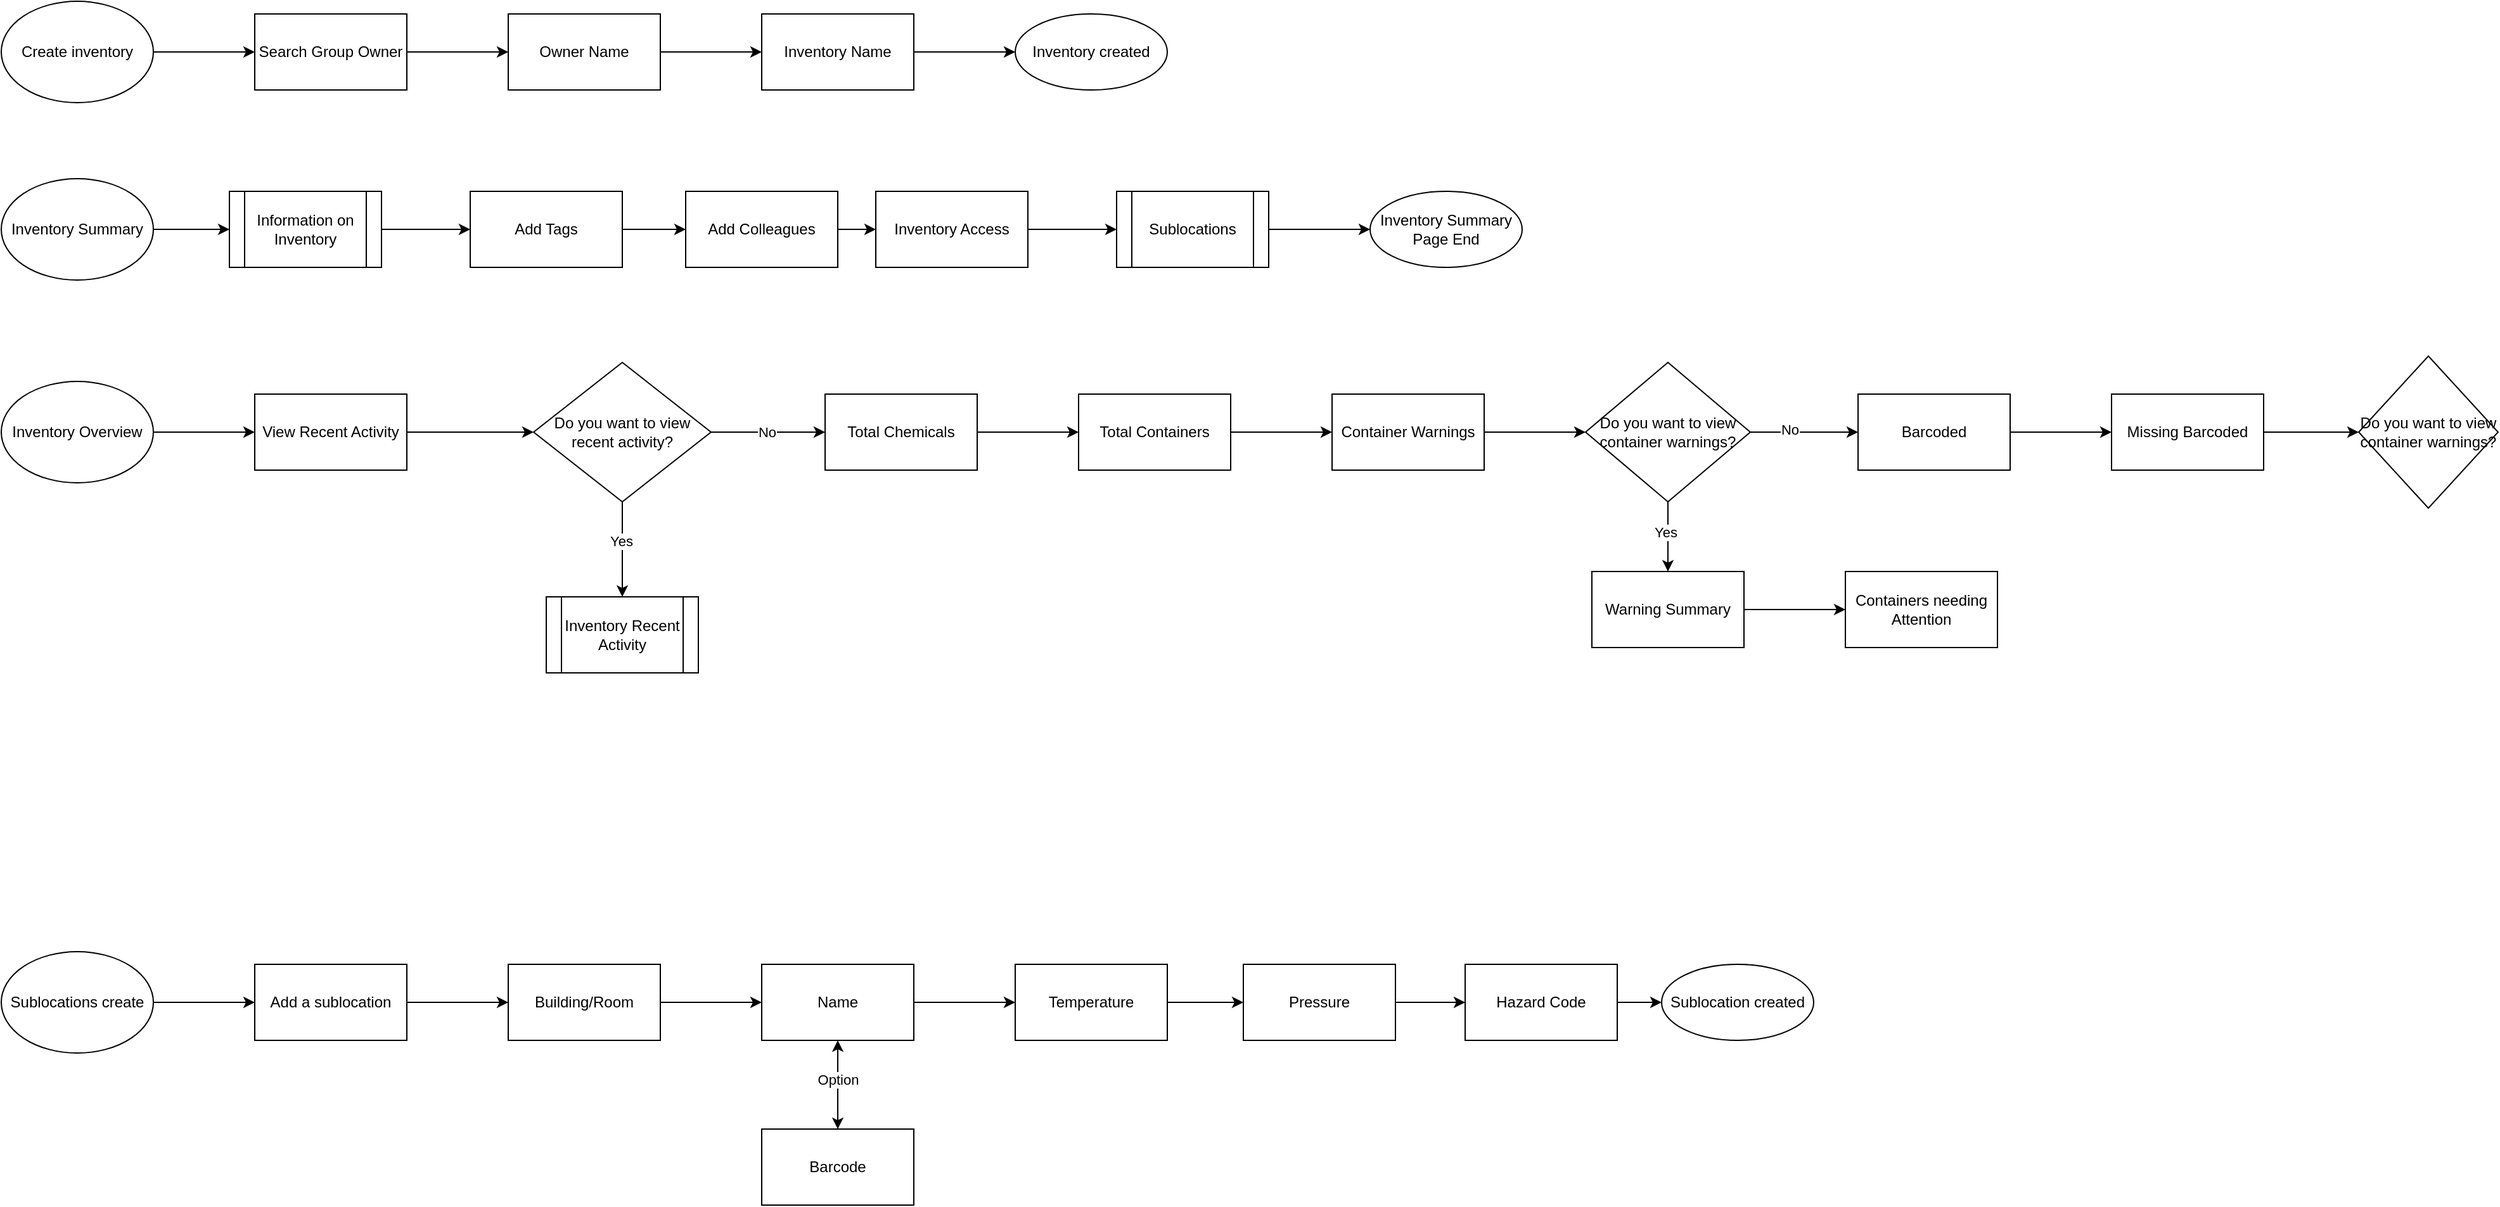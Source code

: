 <mxfile version="16.1.0" type="github">
  <diagram id="J8h-p7_rt16rRzqVJKDh" name="Page-1">
    <mxGraphModel dx="1017" dy="561" grid="1" gridSize="10" guides="1" tooltips="1" connect="1" arrows="1" fold="1" page="1" pageScale="1" pageWidth="850" pageHeight="1100" math="0" shadow="0">
      <root>
        <mxCell id="0" />
        <mxCell id="1" parent="0" />
        <mxCell id="U2cnuOnHCQHUp6ca9xCw-3" value="" style="edgeStyle=orthogonalEdgeStyle;rounded=0;orthogonalLoop=1;jettySize=auto;html=1;" edge="1" parent="1" source="U2cnuOnHCQHUp6ca9xCw-1" target="U2cnuOnHCQHUp6ca9xCw-2">
          <mxGeometry relative="1" as="geometry" />
        </mxCell>
        <mxCell id="U2cnuOnHCQHUp6ca9xCw-1" value="Create inventory" style="ellipse;whiteSpace=wrap;html=1;" vertex="1" parent="1">
          <mxGeometry x="70" y="70" width="120" height="80" as="geometry" />
        </mxCell>
        <mxCell id="U2cnuOnHCQHUp6ca9xCw-5" value="" style="edgeStyle=orthogonalEdgeStyle;rounded=0;orthogonalLoop=1;jettySize=auto;html=1;" edge="1" parent="1" source="U2cnuOnHCQHUp6ca9xCw-2" target="U2cnuOnHCQHUp6ca9xCw-4">
          <mxGeometry relative="1" as="geometry" />
        </mxCell>
        <mxCell id="U2cnuOnHCQHUp6ca9xCw-2" value="Search Group Owner" style="whiteSpace=wrap;html=1;" vertex="1" parent="1">
          <mxGeometry x="270" y="80" width="120" height="60" as="geometry" />
        </mxCell>
        <mxCell id="U2cnuOnHCQHUp6ca9xCw-8" value="" style="edgeStyle=orthogonalEdgeStyle;rounded=0;orthogonalLoop=1;jettySize=auto;html=1;" edge="1" parent="1" source="U2cnuOnHCQHUp6ca9xCw-4" target="U2cnuOnHCQHUp6ca9xCw-7">
          <mxGeometry relative="1" as="geometry" />
        </mxCell>
        <mxCell id="U2cnuOnHCQHUp6ca9xCw-4" value="Owner Name" style="whiteSpace=wrap;html=1;" vertex="1" parent="1">
          <mxGeometry x="470" y="80" width="120" height="60" as="geometry" />
        </mxCell>
        <mxCell id="U2cnuOnHCQHUp6ca9xCw-10" value="" style="edgeStyle=orthogonalEdgeStyle;rounded=0;orthogonalLoop=1;jettySize=auto;html=1;" edge="1" parent="1" source="U2cnuOnHCQHUp6ca9xCw-7" target="U2cnuOnHCQHUp6ca9xCw-9">
          <mxGeometry relative="1" as="geometry" />
        </mxCell>
        <mxCell id="U2cnuOnHCQHUp6ca9xCw-7" value="Inventory Name" style="whiteSpace=wrap;html=1;" vertex="1" parent="1">
          <mxGeometry x="670" y="80" width="120" height="60" as="geometry" />
        </mxCell>
        <mxCell id="U2cnuOnHCQHUp6ca9xCw-9" value="Inventory created" style="ellipse;whiteSpace=wrap;html=1;" vertex="1" parent="1">
          <mxGeometry x="870" y="80" width="120" height="60" as="geometry" />
        </mxCell>
        <mxCell id="U2cnuOnHCQHUp6ca9xCw-21" value="" style="edgeStyle=orthogonalEdgeStyle;rounded=0;orthogonalLoop=1;jettySize=auto;html=1;" edge="1" parent="1" source="U2cnuOnHCQHUp6ca9xCw-11" target="U2cnuOnHCQHUp6ca9xCw-20">
          <mxGeometry relative="1" as="geometry" />
        </mxCell>
        <mxCell id="U2cnuOnHCQHUp6ca9xCw-11" value="Inventory Summary" style="ellipse;whiteSpace=wrap;html=1;" vertex="1" parent="1">
          <mxGeometry x="70" y="210" width="120" height="80" as="geometry" />
        </mxCell>
        <mxCell id="U2cnuOnHCQHUp6ca9xCw-30" value="" style="edgeStyle=orthogonalEdgeStyle;rounded=0;orthogonalLoop=1;jettySize=auto;html=1;" edge="1" parent="1" source="U2cnuOnHCQHUp6ca9xCw-14" target="U2cnuOnHCQHUp6ca9xCw-29">
          <mxGeometry relative="1" as="geometry" />
        </mxCell>
        <mxCell id="U2cnuOnHCQHUp6ca9xCw-14" value="Sublocations" style="shape=process;whiteSpace=wrap;html=1;backgroundOutline=1;" vertex="1" parent="1">
          <mxGeometry x="950" y="220" width="120" height="60" as="geometry" />
        </mxCell>
        <mxCell id="U2cnuOnHCQHUp6ca9xCw-24" value="" style="edgeStyle=orthogonalEdgeStyle;rounded=0;orthogonalLoop=1;jettySize=auto;html=1;" edge="1" parent="1" source="U2cnuOnHCQHUp6ca9xCw-17" target="U2cnuOnHCQHUp6ca9xCw-23">
          <mxGeometry relative="1" as="geometry" />
        </mxCell>
        <mxCell id="U2cnuOnHCQHUp6ca9xCw-17" value="Add Tags" style="whiteSpace=wrap;html=1;" vertex="1" parent="1">
          <mxGeometry x="440" y="220" width="120" height="60" as="geometry" />
        </mxCell>
        <mxCell id="U2cnuOnHCQHUp6ca9xCw-22" value="" style="edgeStyle=orthogonalEdgeStyle;rounded=0;orthogonalLoop=1;jettySize=auto;html=1;" edge="1" parent="1" source="U2cnuOnHCQHUp6ca9xCw-20" target="U2cnuOnHCQHUp6ca9xCw-17">
          <mxGeometry relative="1" as="geometry" />
        </mxCell>
        <mxCell id="U2cnuOnHCQHUp6ca9xCw-20" value="&lt;span&gt;Information on Inventory&lt;/span&gt;" style="shape=process;whiteSpace=wrap;html=1;backgroundOutline=1;" vertex="1" parent="1">
          <mxGeometry x="250" y="220" width="120" height="60" as="geometry" />
        </mxCell>
        <mxCell id="U2cnuOnHCQHUp6ca9xCw-27" value="" style="edgeStyle=orthogonalEdgeStyle;rounded=0;orthogonalLoop=1;jettySize=auto;html=1;" edge="1" parent="1" source="U2cnuOnHCQHUp6ca9xCw-23" target="U2cnuOnHCQHUp6ca9xCw-26">
          <mxGeometry relative="1" as="geometry" />
        </mxCell>
        <mxCell id="U2cnuOnHCQHUp6ca9xCw-23" value="Add Colleagues" style="whiteSpace=wrap;html=1;" vertex="1" parent="1">
          <mxGeometry x="610" y="220" width="120" height="60" as="geometry" />
        </mxCell>
        <mxCell id="U2cnuOnHCQHUp6ca9xCw-28" value="" style="edgeStyle=orthogonalEdgeStyle;rounded=0;orthogonalLoop=1;jettySize=auto;html=1;" edge="1" parent="1" source="U2cnuOnHCQHUp6ca9xCw-26" target="U2cnuOnHCQHUp6ca9xCw-14">
          <mxGeometry relative="1" as="geometry" />
        </mxCell>
        <mxCell id="U2cnuOnHCQHUp6ca9xCw-26" value="Inventory Access" style="whiteSpace=wrap;html=1;" vertex="1" parent="1">
          <mxGeometry x="760" y="220" width="120" height="60" as="geometry" />
        </mxCell>
        <mxCell id="U2cnuOnHCQHUp6ca9xCw-29" value="Inventory Summary Page End" style="ellipse;whiteSpace=wrap;html=1;" vertex="1" parent="1">
          <mxGeometry x="1150" y="220" width="120" height="60" as="geometry" />
        </mxCell>
        <mxCell id="U2cnuOnHCQHUp6ca9xCw-33" value="" style="edgeStyle=orthogonalEdgeStyle;rounded=0;orthogonalLoop=1;jettySize=auto;html=1;" edge="1" parent="1" source="U2cnuOnHCQHUp6ca9xCw-31" target="U2cnuOnHCQHUp6ca9xCw-32">
          <mxGeometry relative="1" as="geometry" />
        </mxCell>
        <mxCell id="U2cnuOnHCQHUp6ca9xCw-31" value="Sublocations create" style="ellipse;whiteSpace=wrap;html=1;" vertex="1" parent="1">
          <mxGeometry x="70" y="820" width="120" height="80" as="geometry" />
        </mxCell>
        <mxCell id="U2cnuOnHCQHUp6ca9xCw-35" value="" style="edgeStyle=orthogonalEdgeStyle;rounded=0;orthogonalLoop=1;jettySize=auto;html=1;" edge="1" parent="1" source="U2cnuOnHCQHUp6ca9xCw-32" target="U2cnuOnHCQHUp6ca9xCw-34">
          <mxGeometry relative="1" as="geometry" />
        </mxCell>
        <mxCell id="U2cnuOnHCQHUp6ca9xCw-32" value="Add a sublocation" style="whiteSpace=wrap;html=1;" vertex="1" parent="1">
          <mxGeometry x="270" y="830" width="120" height="60" as="geometry" />
        </mxCell>
        <mxCell id="U2cnuOnHCQHUp6ca9xCw-37" value="" style="edgeStyle=orthogonalEdgeStyle;rounded=0;orthogonalLoop=1;jettySize=auto;html=1;" edge="1" parent="1" source="U2cnuOnHCQHUp6ca9xCw-34" target="U2cnuOnHCQHUp6ca9xCw-36">
          <mxGeometry relative="1" as="geometry" />
        </mxCell>
        <mxCell id="U2cnuOnHCQHUp6ca9xCw-34" value="Building/Room" style="whiteSpace=wrap;html=1;" vertex="1" parent="1">
          <mxGeometry x="470" y="830" width="120" height="60" as="geometry" />
        </mxCell>
        <mxCell id="U2cnuOnHCQHUp6ca9xCw-42" value="" style="edgeStyle=orthogonalEdgeStyle;rounded=0;orthogonalLoop=1;jettySize=auto;html=1;" edge="1" parent="1" source="U2cnuOnHCQHUp6ca9xCw-36" target="U2cnuOnHCQHUp6ca9xCw-41">
          <mxGeometry relative="1" as="geometry" />
        </mxCell>
        <mxCell id="U2cnuOnHCQHUp6ca9xCw-36" value="Name" style="whiteSpace=wrap;html=1;" vertex="1" parent="1">
          <mxGeometry x="670" y="830" width="120" height="60" as="geometry" />
        </mxCell>
        <mxCell id="U2cnuOnHCQHUp6ca9xCw-38" value="Barcode" style="whiteSpace=wrap;html=1;" vertex="1" parent="1">
          <mxGeometry x="670" y="960" width="120" height="60" as="geometry" />
        </mxCell>
        <mxCell id="U2cnuOnHCQHUp6ca9xCw-40" value="" style="endArrow=classic;startArrow=classic;html=1;rounded=0;entryX=0.5;entryY=1;entryDx=0;entryDy=0;exitX=0.5;exitY=0;exitDx=0;exitDy=0;" edge="1" parent="1" source="U2cnuOnHCQHUp6ca9xCw-38" target="U2cnuOnHCQHUp6ca9xCw-36">
          <mxGeometry width="50" height="50" relative="1" as="geometry">
            <mxPoint x="580" y="990" as="sourcePoint" />
            <mxPoint x="630" y="940" as="targetPoint" />
          </mxGeometry>
        </mxCell>
        <mxCell id="U2cnuOnHCQHUp6ca9xCw-47" value="Option" style="edgeLabel;html=1;align=center;verticalAlign=middle;resizable=0;points=[];" vertex="1" connectable="0" parent="U2cnuOnHCQHUp6ca9xCw-40">
          <mxGeometry x="0.114" relative="1" as="geometry">
            <mxPoint as="offset" />
          </mxGeometry>
        </mxCell>
        <mxCell id="U2cnuOnHCQHUp6ca9xCw-44" value="" style="edgeStyle=orthogonalEdgeStyle;rounded=0;orthogonalLoop=1;jettySize=auto;html=1;" edge="1" parent="1" source="U2cnuOnHCQHUp6ca9xCw-41" target="U2cnuOnHCQHUp6ca9xCw-43">
          <mxGeometry relative="1" as="geometry" />
        </mxCell>
        <mxCell id="U2cnuOnHCQHUp6ca9xCw-41" value="Temperature" style="whiteSpace=wrap;html=1;" vertex="1" parent="1">
          <mxGeometry x="870" y="830" width="120" height="60" as="geometry" />
        </mxCell>
        <mxCell id="U2cnuOnHCQHUp6ca9xCw-51" value="" style="edgeStyle=orthogonalEdgeStyle;rounded=0;orthogonalLoop=1;jettySize=auto;html=1;" edge="1" parent="1" source="U2cnuOnHCQHUp6ca9xCw-43" target="U2cnuOnHCQHUp6ca9xCw-50">
          <mxGeometry relative="1" as="geometry" />
        </mxCell>
        <mxCell id="U2cnuOnHCQHUp6ca9xCw-43" value="Pressure" style="whiteSpace=wrap;html=1;" vertex="1" parent="1">
          <mxGeometry x="1050" y="830" width="120" height="60" as="geometry" />
        </mxCell>
        <mxCell id="U2cnuOnHCQHUp6ca9xCw-45" value="Sublocation created" style="ellipse;whiteSpace=wrap;html=1;" vertex="1" parent="1">
          <mxGeometry x="1380" y="830" width="120" height="60" as="geometry" />
        </mxCell>
        <mxCell id="U2cnuOnHCQHUp6ca9xCw-52" value="" style="edgeStyle=orthogonalEdgeStyle;rounded=0;orthogonalLoop=1;jettySize=auto;html=1;" edge="1" parent="1" source="U2cnuOnHCQHUp6ca9xCw-50" target="U2cnuOnHCQHUp6ca9xCw-45">
          <mxGeometry relative="1" as="geometry" />
        </mxCell>
        <mxCell id="U2cnuOnHCQHUp6ca9xCw-50" value="Hazard Code" style="rounded=0;whiteSpace=wrap;html=1;" vertex="1" parent="1">
          <mxGeometry x="1225" y="830" width="120" height="60" as="geometry" />
        </mxCell>
        <mxCell id="U2cnuOnHCQHUp6ca9xCw-55" value="" style="edgeStyle=orthogonalEdgeStyle;rounded=0;orthogonalLoop=1;jettySize=auto;html=1;" edge="1" parent="1" source="U2cnuOnHCQHUp6ca9xCw-53" target="U2cnuOnHCQHUp6ca9xCw-54">
          <mxGeometry relative="1" as="geometry" />
        </mxCell>
        <mxCell id="U2cnuOnHCQHUp6ca9xCw-53" value="Inventory Overview" style="ellipse;whiteSpace=wrap;html=1;" vertex="1" parent="1">
          <mxGeometry x="70" y="370" width="120" height="80" as="geometry" />
        </mxCell>
        <mxCell id="U2cnuOnHCQHUp6ca9xCw-57" value="" style="edgeStyle=orthogonalEdgeStyle;rounded=0;orthogonalLoop=1;jettySize=auto;html=1;" edge="1" parent="1" source="U2cnuOnHCQHUp6ca9xCw-54" target="U2cnuOnHCQHUp6ca9xCw-56">
          <mxGeometry relative="1" as="geometry" />
        </mxCell>
        <mxCell id="U2cnuOnHCQHUp6ca9xCw-54" value="View Recent Activity" style="whiteSpace=wrap;html=1;" vertex="1" parent="1">
          <mxGeometry x="270" y="380" width="120" height="60" as="geometry" />
        </mxCell>
        <mxCell id="U2cnuOnHCQHUp6ca9xCw-60" value="" style="edgeStyle=orthogonalEdgeStyle;rounded=0;orthogonalLoop=1;jettySize=auto;html=1;" edge="1" parent="1" source="U2cnuOnHCQHUp6ca9xCw-56">
          <mxGeometry relative="1" as="geometry">
            <mxPoint x="560" y="540" as="targetPoint" />
          </mxGeometry>
        </mxCell>
        <mxCell id="U2cnuOnHCQHUp6ca9xCw-61" value="Yes" style="edgeLabel;html=1;align=center;verticalAlign=middle;resizable=0;points=[];" vertex="1" connectable="0" parent="U2cnuOnHCQHUp6ca9xCw-60">
          <mxGeometry x="-0.173" y="-1" relative="1" as="geometry">
            <mxPoint as="offset" />
          </mxGeometry>
        </mxCell>
        <mxCell id="U2cnuOnHCQHUp6ca9xCw-66" value="" style="edgeStyle=orthogonalEdgeStyle;rounded=0;orthogonalLoop=1;jettySize=auto;html=1;" edge="1" parent="1" source="U2cnuOnHCQHUp6ca9xCw-56" target="U2cnuOnHCQHUp6ca9xCw-65">
          <mxGeometry relative="1" as="geometry" />
        </mxCell>
        <mxCell id="U2cnuOnHCQHUp6ca9xCw-67" value="No" style="edgeLabel;html=1;align=center;verticalAlign=middle;resizable=0;points=[];" vertex="1" connectable="0" parent="U2cnuOnHCQHUp6ca9xCw-66">
          <mxGeometry x="-0.022" y="-3" relative="1" as="geometry">
            <mxPoint y="-3" as="offset" />
          </mxGeometry>
        </mxCell>
        <mxCell id="U2cnuOnHCQHUp6ca9xCw-56" value="Do you want to view recent activity?" style="rhombus;whiteSpace=wrap;html=1;" vertex="1" parent="1">
          <mxGeometry x="490" y="355" width="140" height="110" as="geometry" />
        </mxCell>
        <mxCell id="U2cnuOnHCQHUp6ca9xCw-62" value="Inventory Recent Activity" style="shape=process;whiteSpace=wrap;html=1;backgroundOutline=1;" vertex="1" parent="1">
          <mxGeometry x="500" y="540" width="120" height="60" as="geometry" />
        </mxCell>
        <mxCell id="U2cnuOnHCQHUp6ca9xCw-69" value="" style="edgeStyle=orthogonalEdgeStyle;rounded=0;orthogonalLoop=1;jettySize=auto;html=1;" edge="1" parent="1" source="U2cnuOnHCQHUp6ca9xCw-65" target="U2cnuOnHCQHUp6ca9xCw-68">
          <mxGeometry relative="1" as="geometry" />
        </mxCell>
        <mxCell id="U2cnuOnHCQHUp6ca9xCw-65" value="Total Chemicals" style="whiteSpace=wrap;html=1;" vertex="1" parent="1">
          <mxGeometry x="720" y="380" width="120" height="60" as="geometry" />
        </mxCell>
        <mxCell id="U2cnuOnHCQHUp6ca9xCw-71" value="" style="edgeStyle=orthogonalEdgeStyle;rounded=0;orthogonalLoop=1;jettySize=auto;html=1;" edge="1" parent="1" source="U2cnuOnHCQHUp6ca9xCw-68" target="U2cnuOnHCQHUp6ca9xCw-70">
          <mxGeometry relative="1" as="geometry" />
        </mxCell>
        <mxCell id="U2cnuOnHCQHUp6ca9xCw-68" value="Total Containers" style="whiteSpace=wrap;html=1;" vertex="1" parent="1">
          <mxGeometry x="920" y="380" width="120" height="60" as="geometry" />
        </mxCell>
        <mxCell id="U2cnuOnHCQHUp6ca9xCw-73" value="" style="edgeStyle=orthogonalEdgeStyle;rounded=0;orthogonalLoop=1;jettySize=auto;html=1;" edge="1" parent="1" source="U2cnuOnHCQHUp6ca9xCw-70" target="U2cnuOnHCQHUp6ca9xCw-72">
          <mxGeometry relative="1" as="geometry" />
        </mxCell>
        <mxCell id="U2cnuOnHCQHUp6ca9xCw-70" value="Container Warnings" style="whiteSpace=wrap;html=1;" vertex="1" parent="1">
          <mxGeometry x="1120" y="380" width="120" height="60" as="geometry" />
        </mxCell>
        <mxCell id="U2cnuOnHCQHUp6ca9xCw-75" value="" style="edgeStyle=orthogonalEdgeStyle;rounded=0;orthogonalLoop=1;jettySize=auto;html=1;" edge="1" parent="1" source="U2cnuOnHCQHUp6ca9xCw-72" target="U2cnuOnHCQHUp6ca9xCw-74">
          <mxGeometry relative="1" as="geometry" />
        </mxCell>
        <mxCell id="U2cnuOnHCQHUp6ca9xCw-76" value="Yes" style="edgeLabel;html=1;align=center;verticalAlign=middle;resizable=0;points=[];" vertex="1" connectable="0" parent="U2cnuOnHCQHUp6ca9xCw-75">
          <mxGeometry x="-0.124" y="-2" relative="1" as="geometry">
            <mxPoint as="offset" />
          </mxGeometry>
        </mxCell>
        <mxCell id="U2cnuOnHCQHUp6ca9xCw-80" value="" style="edgeStyle=orthogonalEdgeStyle;rounded=0;orthogonalLoop=1;jettySize=auto;html=1;" edge="1" parent="1" source="U2cnuOnHCQHUp6ca9xCw-72" target="U2cnuOnHCQHUp6ca9xCw-79">
          <mxGeometry relative="1" as="geometry" />
        </mxCell>
        <mxCell id="U2cnuOnHCQHUp6ca9xCw-81" value="No" style="edgeLabel;html=1;align=center;verticalAlign=middle;resizable=0;points=[];" vertex="1" connectable="0" parent="U2cnuOnHCQHUp6ca9xCw-80">
          <mxGeometry x="-0.271" y="2" relative="1" as="geometry">
            <mxPoint as="offset" />
          </mxGeometry>
        </mxCell>
        <mxCell id="U2cnuOnHCQHUp6ca9xCw-72" value="Do you want to view container warnings?" style="rhombus;whiteSpace=wrap;html=1;" vertex="1" parent="1">
          <mxGeometry x="1320" y="355" width="130" height="110" as="geometry" />
        </mxCell>
        <mxCell id="U2cnuOnHCQHUp6ca9xCw-78" value="" style="edgeStyle=orthogonalEdgeStyle;rounded=0;orthogonalLoop=1;jettySize=auto;html=1;" edge="1" parent="1" source="U2cnuOnHCQHUp6ca9xCw-74" target="U2cnuOnHCQHUp6ca9xCw-77">
          <mxGeometry relative="1" as="geometry" />
        </mxCell>
        <mxCell id="U2cnuOnHCQHUp6ca9xCw-74" value="Warning Summary" style="whiteSpace=wrap;html=1;" vertex="1" parent="1">
          <mxGeometry x="1325" y="520" width="120" height="60" as="geometry" />
        </mxCell>
        <mxCell id="U2cnuOnHCQHUp6ca9xCw-77" value="Containers needing Attention" style="whiteSpace=wrap;html=1;" vertex="1" parent="1">
          <mxGeometry x="1525" y="520" width="120" height="60" as="geometry" />
        </mxCell>
        <mxCell id="U2cnuOnHCQHUp6ca9xCw-85" value="" style="edgeStyle=orthogonalEdgeStyle;rounded=0;orthogonalLoop=1;jettySize=auto;html=1;" edge="1" parent="1" source="U2cnuOnHCQHUp6ca9xCw-79" target="U2cnuOnHCQHUp6ca9xCw-84">
          <mxGeometry relative="1" as="geometry" />
        </mxCell>
        <mxCell id="U2cnuOnHCQHUp6ca9xCw-79" value="Barcoded" style="whiteSpace=wrap;html=1;" vertex="1" parent="1">
          <mxGeometry x="1535" y="380" width="120" height="60" as="geometry" />
        </mxCell>
        <mxCell id="U2cnuOnHCQHUp6ca9xCw-87" value="" style="edgeStyle=orthogonalEdgeStyle;rounded=0;orthogonalLoop=1;jettySize=auto;html=1;" edge="1" parent="1" source="U2cnuOnHCQHUp6ca9xCw-84" target="U2cnuOnHCQHUp6ca9xCw-86">
          <mxGeometry relative="1" as="geometry" />
        </mxCell>
        <mxCell id="U2cnuOnHCQHUp6ca9xCw-84" value="Missing Barcoded" style="whiteSpace=wrap;html=1;" vertex="1" parent="1">
          <mxGeometry x="1735" y="380" width="120" height="60" as="geometry" />
        </mxCell>
        <mxCell id="U2cnuOnHCQHUp6ca9xCw-86" value="&lt;span&gt;Do you want to view container warnings?&lt;/span&gt;" style="rhombus;whiteSpace=wrap;html=1;" vertex="1" parent="1">
          <mxGeometry x="1930" y="350" width="110" height="120" as="geometry" />
        </mxCell>
      </root>
    </mxGraphModel>
  </diagram>
</mxfile>
